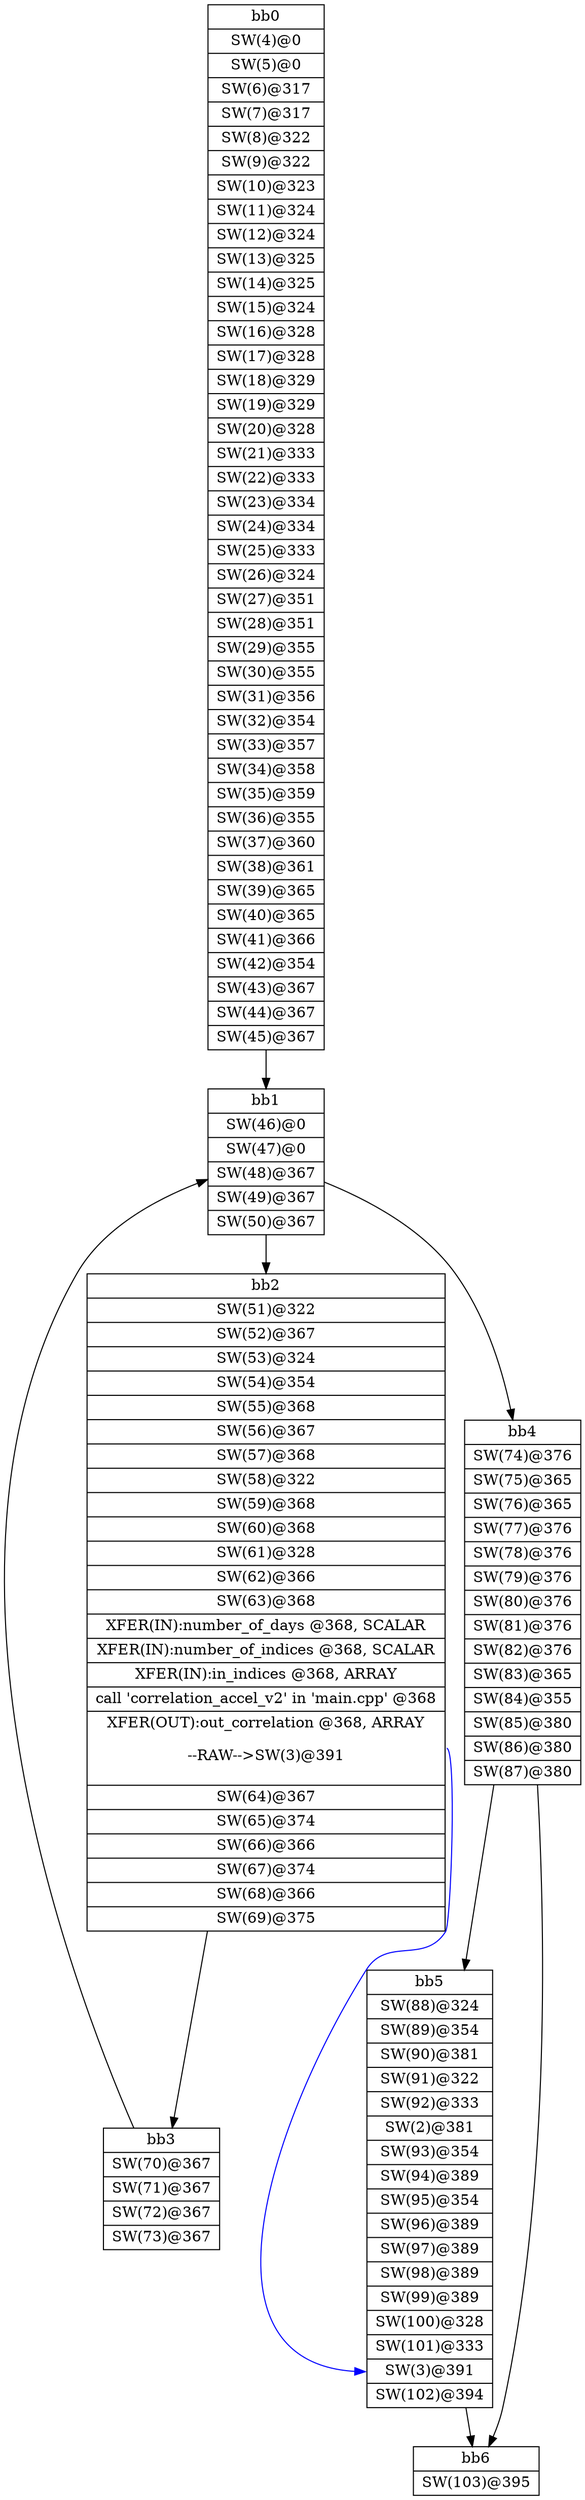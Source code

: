 digraph CDFG {
node [shape=record];
bb0 [shape=record, label = "{bb0|<x0x21524f0>SW(4)@0\n|<x0x2152570>SW(5)@0\n|<x0x2152b50>SW(6)@317\n|<x0x2152d90>SW(7)@317\n|<x0x2152fd0>SW(8)@322\n|<x0x2153200>SW(9)@322\n|<x0x2153430>SW(10)@323\n|<x0x2153660>SW(11)@324\n|<x0x2153890>SW(12)@324\n|<x0x2153ac0>SW(13)@325\n|<x0x2155260>SW(14)@325\n|<x0x2157480>SW(15)@324\n|<x0x21576c0>SW(16)@328\n|<x0x21578f0>SW(17)@328\n|<x0x2157b20>SW(18)@329\n|<x0x2157d70>SW(19)@329\n|<x0x2157f80>SW(20)@328\n|<x0x21581c0>SW(21)@333\n|<x0x21583f0>SW(22)@333\n|<x0x2158620>SW(23)@334\n|<x0x2158870>SW(24)@334\n|<x0x2158a80>SW(25)@333\n|<x0x2158cc0>SW(26)@324\n|<x0x2158ef0>SW(27)@351\n|<x0x214f090>SW(28)@351\n|<x0x214f2b0>SW(29)@355\n|<x0x214f4e0>SW(30)@355\n|<x0x214f6f0>SW(31)@356\n|<x0x214f940>SW(32)@354\n|<x0x214fb90>SW(33)@357\n|<x0x214fe00>SW(34)@358\n|<x0x2150050>SW(35)@359\n|<x0x21502a0>SW(36)@355\n|<x0x21504e0>SW(37)@360\n|<x0x2150740>SW(38)@361\n|<x0x2150990>SW(39)@365\n|<x0x2150bb0>SW(40)@365\n|<x0x2150df0>SW(41)@366\n|<x0x2151020>SW(42)@354\n|<x0x2155470>SW(43)@367\n|<x0x2155690>SW(44)@367\n|<x0x21558d0>SW(45)@367\n}"];
bb1 [shape=record, label = "{bb1|<x0x2155c70>SW(46)@0\n|<x0x2155de0>SW(47)@0\n|<x0x2155f80>SW(48)@367\n|<x0x21561b0>SW(49)@367\n|<x0x21563c0>SW(50)@367\n}"];
bb2 [shape=record, label = "{bb2|<x0x2155b50>SW(51)@322\n|<x0x2156990>SW(52)@367\n|<x0x2156bc0>SW(53)@324\n|<x0x2156df0>SW(54)@354\n|<x0x2157040>SW(55)@368\n|<x0x2157260>SW(56)@367\n|<x0x2159960>SW(57)@368\n|<x0x2159b70>SW(58)@322\n|<x0x2159da0>SW(59)@368\n|<x0x2159fb0>SW(60)@368\n|<x0x215a1d0>SW(61)@328\n|<x0x215a400>SW(62)@366\n|<x0x215a630>SW(63)@368\n|<x0x2160950>XFER(IN):number_of_days @368, SCALAR\n|<x0x2160a30>XFER(IN):number_of_indices @368, SCALAR\n|<x0x2160b10>XFER(IN):in_indices @368, ARRAY\n|<x0x214a320>call 'correlation_accel_v2' in 'main.cpp' @368\n|<x0x2161ed0>XFER(OUT):out_correlation @368, ARRAY\n\n--RAW--\>SW(3)@391\n\n|<x0x215a880>SW(64)@367\n|<x0x215aab0>SW(65)@374\n|<x0x215acc0>SW(66)@366\n|<x0x215aef0>SW(67)@374\n|<x0x215b110>SW(68)@366\n|<x0x215b350>SW(69)@375\n}"];
bb3 [shape=record, label = "{bb3|<x0x215b690>SW(70)@367\n|<x0x215b980>SW(71)@367\n|<x0x215baf0>SW(72)@367\n|<x0x215bd30>SW(73)@367\n}"];
bb4 [shape=record, label = "{bb4|<x0x215c140>SW(74)@376\n|<x0x215c330>SW(75)@365\n|<x0x215c570>SW(76)@365\n|<x0x215c7a0>SW(77)@376\n|<x0x215c9b0>SW(78)@376\n|<x0x215cbc0>SW(79)@376\n|<x0x215cc60>SW(80)@376\n|<x0x215ce70>SW(81)@376\n|<x0x215d0d0>SW(82)@376\n|<x0x215d2f0>SW(83)@365\n|<x0x215d530>SW(84)@355\n|<x0x215d770>SW(85)@380\n|<x0x215db50>SW(86)@380\n|<x0x215dd10>SW(87)@380\n}"];
bb5 [shape=record, label = "{bb5|<x0x215e060>SW(88)@324\n|<x0x215e290>SW(89)@354\n|<x0x215e4e0>SW(90)@381\n|<x0x215e700>SW(91)@322\n|<x0x215e930>SW(92)@333\n|<x0x214f030>SW(2)@381\n|<x0x215eb80>SW(93)@354\n|<x0x215edd0>SW(94)@389\n|<x0x215eff0>SW(95)@354\n|<x0x215f240>SW(96)@389\n|<x0x215f450>SW(97)@389\n|<x0x215f660>SW(98)@389\n|<x0x215f870>SW(99)@389\n|<x0x215fab0>SW(100)@328\n|<x0x215fd40>SW(101)@333\n|<x0x214ed10>SW(3)@391\n|<x0x215ff20>SW(102)@394\n}"];
bb6 [shape=record, label = "{bb6|<x0x2160260>SW(103)@395\n}"];
bb0 -> bb1
bb1 -> bb2
bb1 -> bb4
bb2 -> bb3
bb3 -> bb1
bb4 -> bb5
bb4 -> bb6
bb5 -> bb6
bb2:x0x2161ed0 -> bb5:x0x214ed10[color=blue]
}
